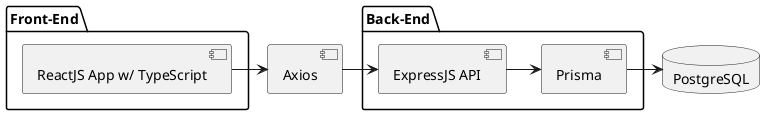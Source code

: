 @startuml
package "Front-End" {
  [ReactJS App w/ TypeScript]
}
package "Back-End" {
  [ExpressJS API]
  [Prisma]
}
database "PostgreSQL" as post {

}
[ReactJS App w/ TypeScript] -> [Axios]
[Axios] -> [ExpressJS API]
[ExpressJS API] -> [Prisma]
' [Prisma] -> [PostgreSQL]

[Prisma] -> post
@enduml